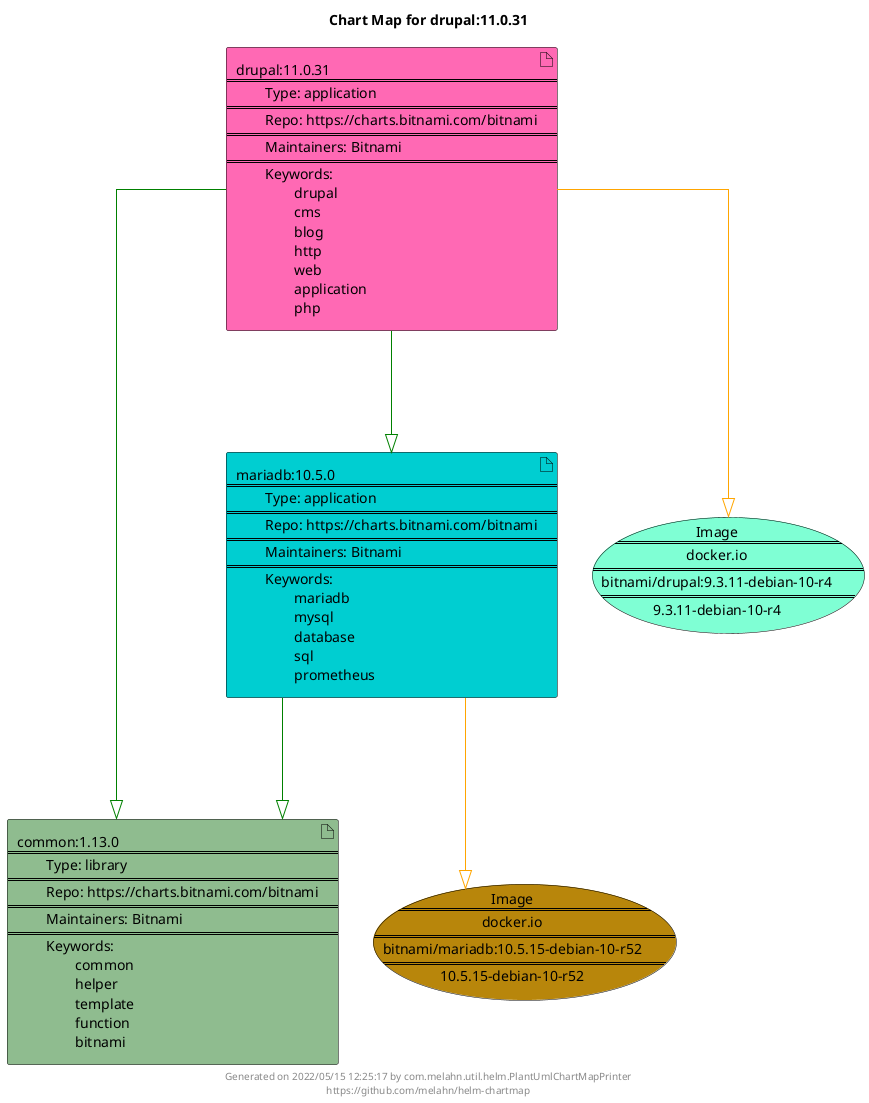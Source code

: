@startuml
skinparam linetype ortho
skinparam backgroundColor white
skinparam usecaseBorderColor black
skinparam usecaseArrowColor LightSlateGray
skinparam artifactBorderColor black
skinparam artifactArrowColor LightSlateGray

title Chart Map for drupal:11.0.31

'There are 3 referenced Helm Charts
artifact "drupal:11.0.31\n====\n\tType: application\n====\n\tRepo: https://charts.bitnami.com/bitnami\n====\n\tMaintainers: Bitnami\n====\n\tKeywords: \n\t\tdrupal\n\t\tcms\n\t\tblog\n\t\thttp\n\t\tweb\n\t\tapplication\n\t\tphp" as drupal_11_0_31 #HotPink
artifact "common:1.13.0\n====\n\tType: library\n====\n\tRepo: https://charts.bitnami.com/bitnami\n====\n\tMaintainers: Bitnami\n====\n\tKeywords: \n\t\tcommon\n\t\thelper\n\t\ttemplate\n\t\tfunction\n\t\tbitnami" as common_1_13_0 #DarkSeaGreen
artifact "mariadb:10.5.0\n====\n\tType: application\n====\n\tRepo: https://charts.bitnami.com/bitnami\n====\n\tMaintainers: Bitnami\n====\n\tKeywords: \n\t\tmariadb\n\t\tmysql\n\t\tdatabase\n\t\tsql\n\t\tprometheus" as mariadb_10_5_0 #DarkTurquoise

'There are 2 referenced Docker Images
usecase "Image\n====\ndocker.io\n====\nbitnami/mariadb:10.5.15-debian-10-r52\n====\n10.5.15-debian-10-r52" as docker_io_bitnami_mariadb_10_5_15_debian_10_r52 #DarkGoldenRod
usecase "Image\n====\ndocker.io\n====\nbitnami/drupal:9.3.11-debian-10-r4\n====\n9.3.11-debian-10-r4" as docker_io_bitnami_drupal_9_3_11_debian_10_r4 #Aquamarine

'Chart Dependencies
drupal_11_0_31--[#green]-|>common_1_13_0
drupal_11_0_31--[#green]-|>mariadb_10_5_0
mariadb_10_5_0--[#green]-|>common_1_13_0
drupal_11_0_31--[#orange]-|>docker_io_bitnami_drupal_9_3_11_debian_10_r4
mariadb_10_5_0--[#orange]-|>docker_io_bitnami_mariadb_10_5_15_debian_10_r52

center footer Generated on 2022/05/15 12:25:17 by com.melahn.util.helm.PlantUmlChartMapPrinter\nhttps://github.com/melahn/helm-chartmap
@enduml
